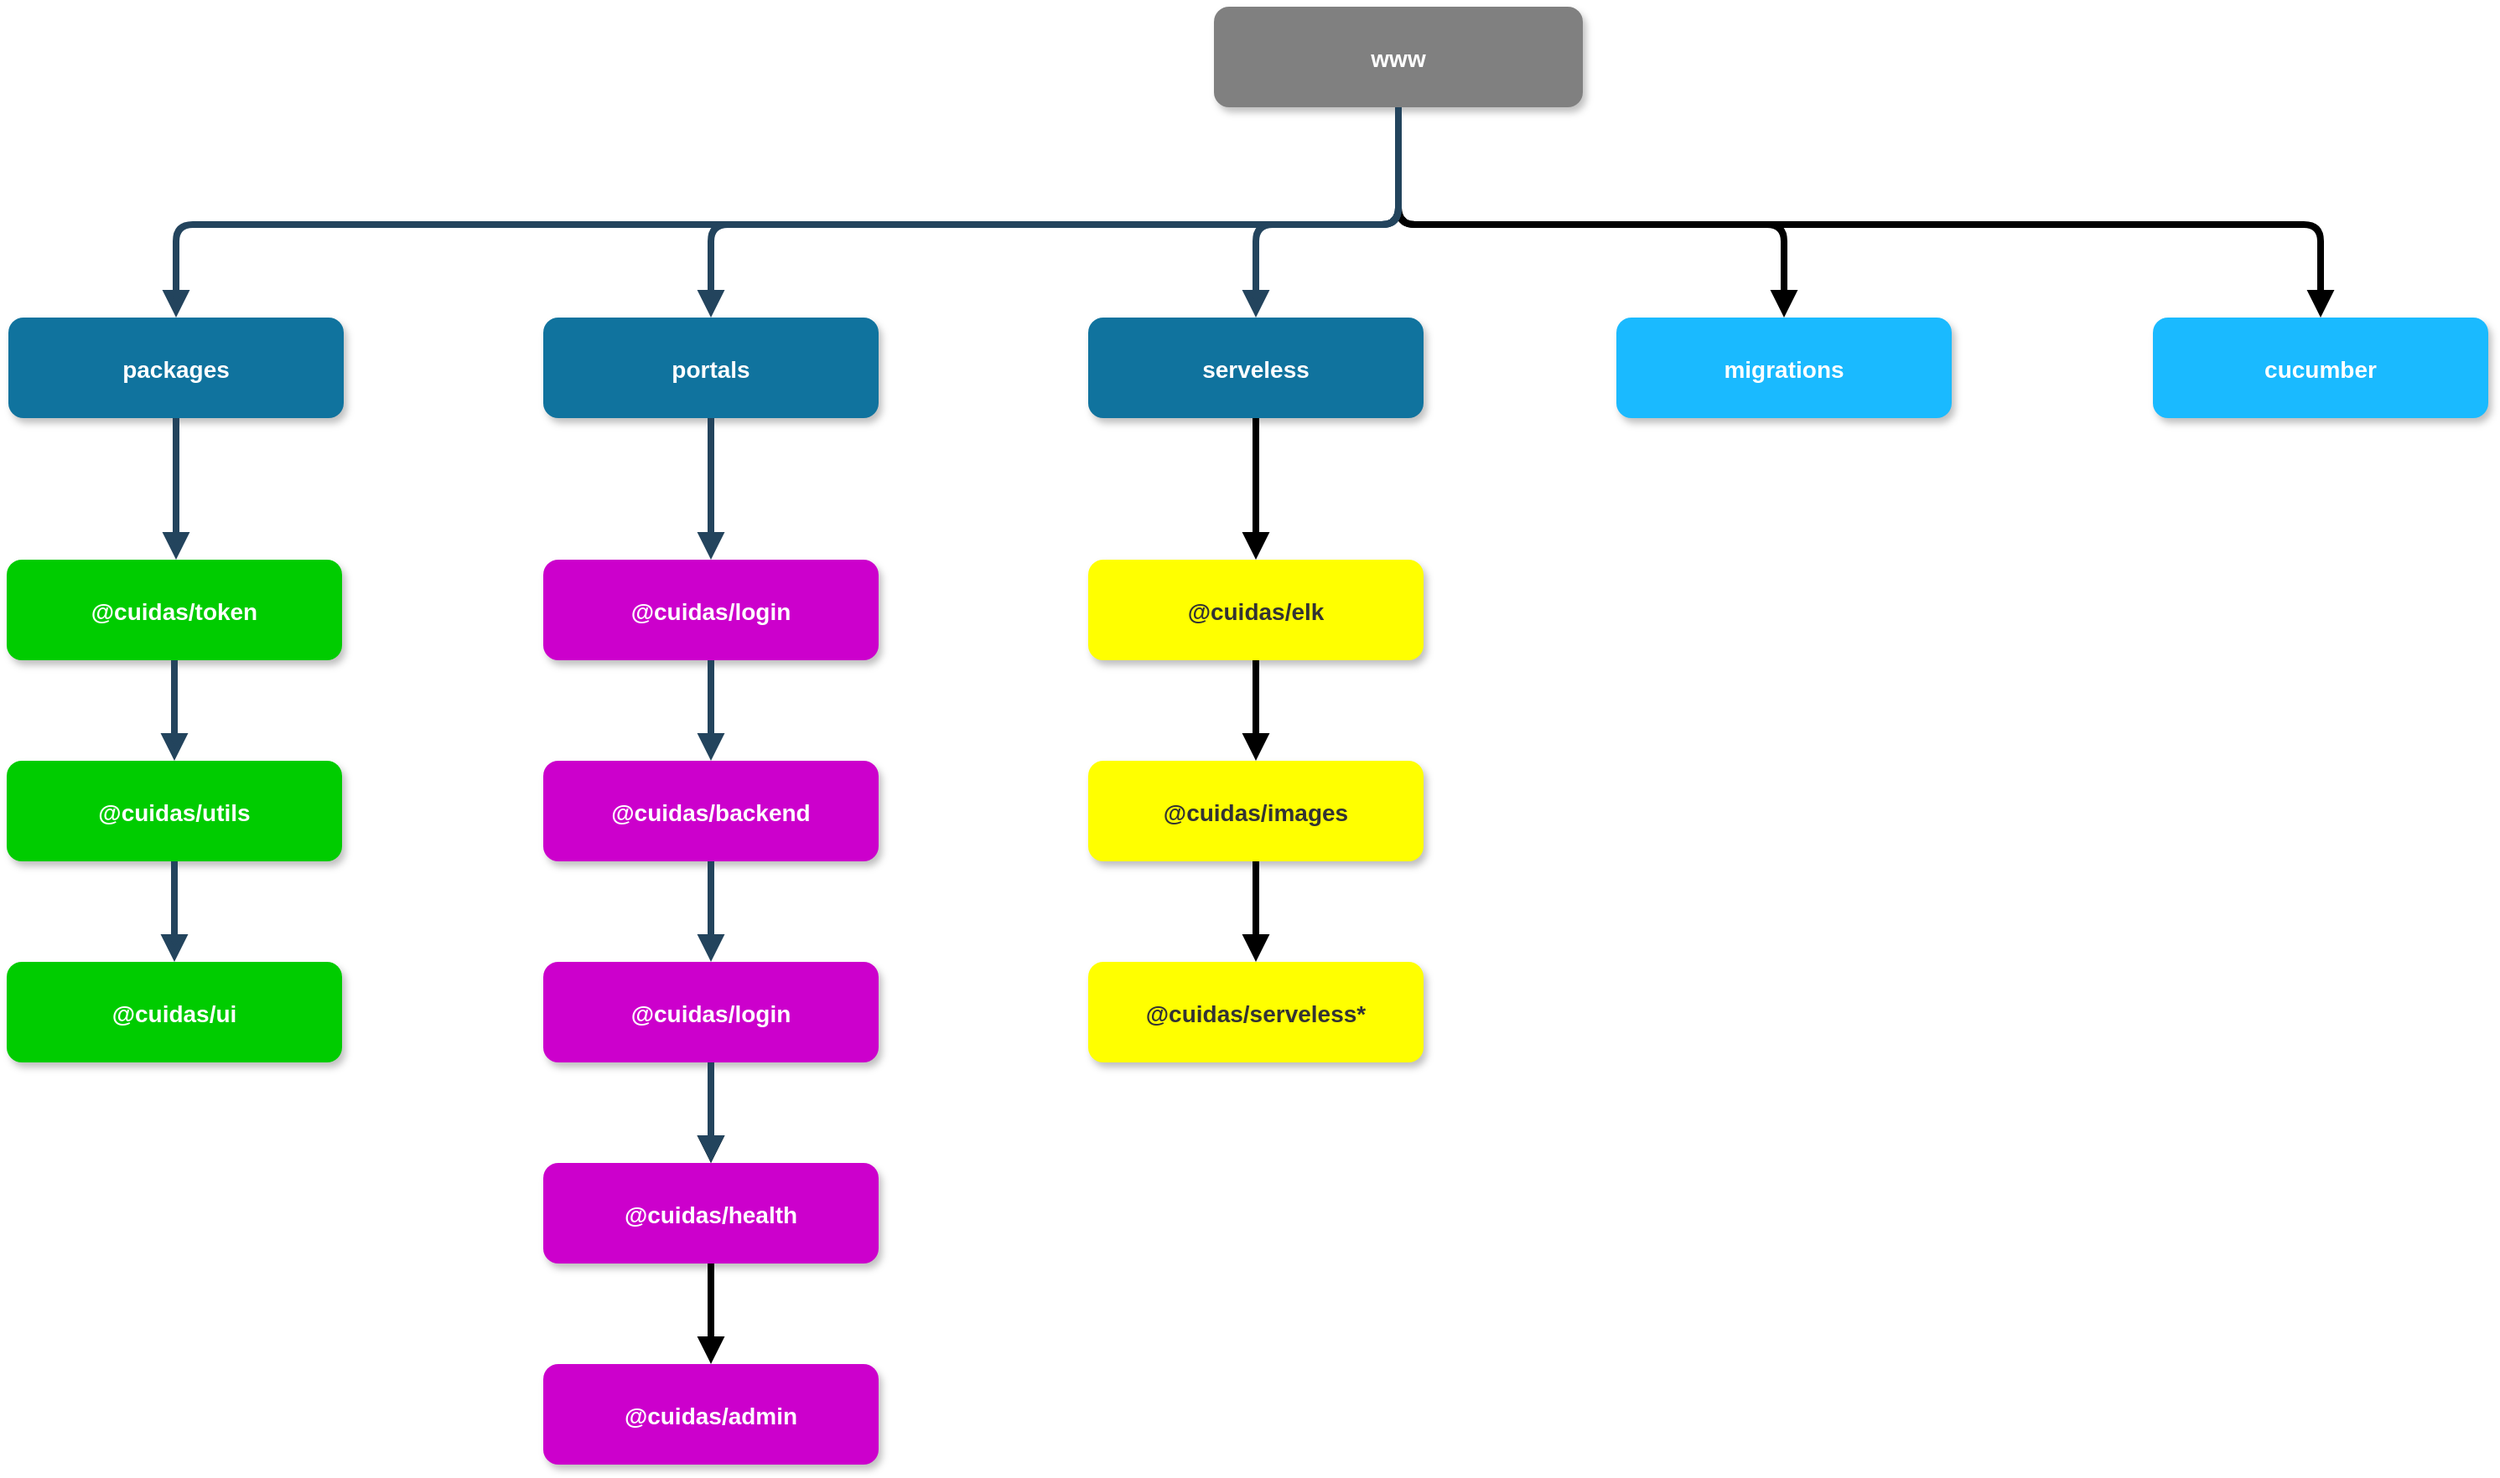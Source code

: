 <mxfile version="13.5.3" type="github">
  <diagram id="KpP8mI3KYlcg8rWPd6O1" name="Page-1">
    <mxGraphModel dx="2893" dy="1433" grid="1" gridSize="10" guides="1" tooltips="1" connect="1" arrows="1" fold="1" page="1" pageScale="1" pageWidth="827" pageHeight="1169" math="0" shadow="0">
      <root>
        <mxCell id="0" />
        <mxCell id="1" parent="0" />
        <mxCell id="Ilyd0dchuFatfelIPhiD-1" style="edgeStyle=orthogonalEdgeStyle;rounded=1;orthogonalLoop=1;jettySize=auto;html=1;entryX=0.5;entryY=0;entryDx=0;entryDy=0;endArrow=block;endFill=1;strokeWidth=4;fontColor=#333333;" edge="1" parent="1" source="Ilyd0dchuFatfelIPhiD-3" target="Ilyd0dchuFatfelIPhiD-34">
          <mxGeometry relative="1" as="geometry">
            <Array as="points">
              <mxPoint x="910" y="400" />
              <mxPoint x="1140" y="400" />
            </Array>
          </mxGeometry>
        </mxCell>
        <mxCell id="Ilyd0dchuFatfelIPhiD-2" style="edgeStyle=orthogonalEdgeStyle;rounded=1;orthogonalLoop=1;jettySize=auto;html=1;entryX=0.5;entryY=0;entryDx=0;entryDy=0;endArrow=block;endFill=1;strokeWidth=4;fontColor=#333333;" edge="1" parent="1" source="Ilyd0dchuFatfelIPhiD-3" target="Ilyd0dchuFatfelIPhiD-35">
          <mxGeometry relative="1" as="geometry">
            <Array as="points">
              <mxPoint x="910" y="400" />
              <mxPoint x="1460" y="400" />
            </Array>
          </mxGeometry>
        </mxCell>
        <mxCell id="Ilyd0dchuFatfelIPhiD-3" value="www" style="rounded=1;strokeColor=none;shadow=1;gradientColor=none;fontStyle=1;fontColor=#FFFFFF;fontSize=14;fillColor=#808080;" vertex="1" parent="1">
          <mxGeometry x="800" y="270" width="220" height="60" as="geometry" />
        </mxCell>
        <mxCell id="Ilyd0dchuFatfelIPhiD-4" value="packages" style="rounded=1;fillColor=#10739E;strokeColor=none;shadow=1;gradientColor=none;fontStyle=1;fontColor=#FFFFFF;fontSize=14;" vertex="1" parent="1">
          <mxGeometry x="81" y="455.5" width="200" height="60" as="geometry" />
        </mxCell>
        <mxCell id="Ilyd0dchuFatfelIPhiD-5" value="portals" style="rounded=1;fillColor=#10739E;strokeColor=none;shadow=1;gradientColor=none;fontStyle=1;fontColor=#FFFFFF;fontSize=14;" vertex="1" parent="1">
          <mxGeometry x="400" y="455.5" width="200" height="60" as="geometry" />
        </mxCell>
        <mxCell id="Ilyd0dchuFatfelIPhiD-6" value="@cuidas/token" style="rounded=1;strokeColor=none;shadow=1;gradientColor=none;fontStyle=1;fontColor=#FFFFFF;fontSize=14;fillColor=#00CC00;" vertex="1" parent="1">
          <mxGeometry x="80" y="600" width="200" height="60" as="geometry" />
        </mxCell>
        <mxCell id="Ilyd0dchuFatfelIPhiD-7" value="@cuidas/utils" style="rounded=1;strokeColor=none;shadow=1;gradientColor=none;fontStyle=1;fontColor=#FFFFFF;fontSize=14;fillColor=#00CC00;" vertex="1" parent="1">
          <mxGeometry x="80" y="720" width="200" height="60" as="geometry" />
        </mxCell>
        <mxCell id="Ilyd0dchuFatfelIPhiD-8" value="@cuidas/ui" style="rounded=1;strokeColor=none;shadow=1;gradientColor=none;fontStyle=1;fontColor=#FFFFFF;fontSize=14;fillColor=#00CC00;" vertex="1" parent="1">
          <mxGeometry x="80" y="840" width="200" height="60" as="geometry" />
        </mxCell>
        <mxCell id="Ilyd0dchuFatfelIPhiD-9" value="@cuidas/login" style="rounded=1;strokeColor=none;shadow=1;gradientColor=none;fontStyle=1;fontColor=#FFFFFF;fontSize=14;fillColor=#CC00CC;" vertex="1" parent="1">
          <mxGeometry x="400" y="600" width="200" height="60" as="geometry" />
        </mxCell>
        <mxCell id="Ilyd0dchuFatfelIPhiD-10" value="@cuidas/backend" style="rounded=1;strokeColor=none;shadow=1;gradientColor=none;fontStyle=1;fontColor=#FFFFFF;fontSize=14;fillColor=#CC00CC;" vertex="1" parent="1">
          <mxGeometry x="400" y="720" width="200" height="60" as="geometry" />
        </mxCell>
        <mxCell id="Ilyd0dchuFatfelIPhiD-11" value="" style="edgeStyle=orthogonalEdgeStyle;rounded=1;orthogonalLoop=1;jettySize=auto;html=1;endArrow=block;endFill=1;strokeWidth=4;" edge="1" parent="1" source="Ilyd0dchuFatfelIPhiD-12" target="Ilyd0dchuFatfelIPhiD-14">
          <mxGeometry relative="1" as="geometry" />
        </mxCell>
        <mxCell id="Ilyd0dchuFatfelIPhiD-12" value="@cuidas/login" style="rounded=1;strokeColor=none;shadow=1;gradientColor=none;fontStyle=1;fontColor=#FFFFFF;fontSize=14;fillColor=#CC00CC;" vertex="1" parent="1">
          <mxGeometry x="400" y="840" width="200" height="60" as="geometry" />
        </mxCell>
        <mxCell id="Ilyd0dchuFatfelIPhiD-13" value="" style="edgeStyle=orthogonalEdgeStyle;rounded=1;orthogonalLoop=1;jettySize=auto;html=1;endArrow=block;endFill=1;strokeWidth=4;" edge="1" parent="1" source="Ilyd0dchuFatfelIPhiD-14" target="Ilyd0dchuFatfelIPhiD-15">
          <mxGeometry relative="1" as="geometry" />
        </mxCell>
        <mxCell id="Ilyd0dchuFatfelIPhiD-14" value="@cuidas/health" style="rounded=1;strokeColor=none;shadow=1;gradientColor=none;fontStyle=1;fontColor=#FFFFFF;fontSize=14;fillColor=#CC00CC;" vertex="1" parent="1">
          <mxGeometry x="400" y="960" width="200" height="60" as="geometry" />
        </mxCell>
        <mxCell id="Ilyd0dchuFatfelIPhiD-15" value="@cuidas/admin" style="rounded=1;strokeColor=none;shadow=1;gradientColor=none;fontStyle=1;fontColor=#FFFFFF;fontSize=14;fillColor=#CC00CC;" vertex="1" parent="1">
          <mxGeometry x="400" y="1080" width="200" height="60" as="geometry" />
        </mxCell>
        <mxCell id="Ilyd0dchuFatfelIPhiD-16" value="" style="edgeStyle=elbowEdgeStyle;elbow=vertical;strokeWidth=4;endArrow=block;endFill=1;fontStyle=1;strokeColor=#23445D;" edge="1" parent="1" source="Ilyd0dchuFatfelIPhiD-3" target="Ilyd0dchuFatfelIPhiD-4">
          <mxGeometry x="-298" y="165.5" width="100" height="100" as="geometry">
            <mxPoint x="-298" y="265.5" as="sourcePoint" />
            <mxPoint x="-198" y="165.5" as="targetPoint" />
            <Array as="points">
              <mxPoint x="480" y="400" />
            </Array>
          </mxGeometry>
        </mxCell>
        <mxCell id="Ilyd0dchuFatfelIPhiD-17" value="" style="edgeStyle=elbowEdgeStyle;elbow=vertical;strokeWidth=4;endArrow=block;endFill=1;fontStyle=1;strokeColor=#23445D;" edge="1" parent="1" source="Ilyd0dchuFatfelIPhiD-3" target="Ilyd0dchuFatfelIPhiD-5">
          <mxGeometry x="-298" y="165.5" width="100" height="100" as="geometry">
            <mxPoint x="-298" y="265.5" as="sourcePoint" />
            <mxPoint x="-198" y="165.5" as="targetPoint" />
            <Array as="points">
              <mxPoint x="610" y="400" />
            </Array>
          </mxGeometry>
        </mxCell>
        <mxCell id="Ilyd0dchuFatfelIPhiD-18" value="" style="edgeStyle=elbowEdgeStyle;elbow=vertical;strokeWidth=4;endArrow=block;endFill=1;fontStyle=1;strokeColor=#23445D;exitX=0.5;exitY=1;exitDx=0;exitDy=0;" edge="1" parent="1" source="Ilyd0dchuFatfelIPhiD-5">
          <mxGeometry x="-450" y="165.5" width="100" height="100" as="geometry">
            <mxPoint x="-450" y="265.5" as="sourcePoint" />
            <mxPoint x="500" y="600" as="targetPoint" />
            <Array as="points">
              <mxPoint x="500" y="555.5" />
            </Array>
          </mxGeometry>
        </mxCell>
        <mxCell id="Ilyd0dchuFatfelIPhiD-19" value="" style="edgeStyle=elbowEdgeStyle;elbow=vertical;strokeWidth=4;endArrow=block;endFill=1;fontStyle=1;strokeColor=#23445D;" edge="1" parent="1" source="Ilyd0dchuFatfelIPhiD-6" target="Ilyd0dchuFatfelIPhiD-7">
          <mxGeometry x="-410" y="150" width="100" height="100" as="geometry">
            <mxPoint x="-410" y="250" as="sourcePoint" />
            <mxPoint x="-310" y="150" as="targetPoint" />
          </mxGeometry>
        </mxCell>
        <mxCell id="Ilyd0dchuFatfelIPhiD-20" value="" style="edgeStyle=elbowEdgeStyle;elbow=vertical;strokeWidth=4;endArrow=block;endFill=1;fontStyle=1;strokeColor=#23445D;" edge="1" parent="1" source="Ilyd0dchuFatfelIPhiD-7" target="Ilyd0dchuFatfelIPhiD-8">
          <mxGeometry x="-410" y="190" width="100" height="100" as="geometry">
            <mxPoint x="-410" y="290" as="sourcePoint" />
            <mxPoint x="-310" y="190" as="targetPoint" />
          </mxGeometry>
        </mxCell>
        <mxCell id="Ilyd0dchuFatfelIPhiD-21" value="" style="edgeStyle=elbowEdgeStyle;elbow=vertical;strokeWidth=4;endArrow=block;endFill=1;fontStyle=1;strokeColor=#23445D;" edge="1" parent="1" source="Ilyd0dchuFatfelIPhiD-9" target="Ilyd0dchuFatfelIPhiD-10">
          <mxGeometry x="-370" y="150" width="100" height="100" as="geometry">
            <mxPoint x="-370" y="250" as="sourcePoint" />
            <mxPoint x="-270" y="150" as="targetPoint" />
          </mxGeometry>
        </mxCell>
        <mxCell id="Ilyd0dchuFatfelIPhiD-22" value="" style="edgeStyle=elbowEdgeStyle;elbow=vertical;strokeWidth=4;endArrow=block;endFill=1;fontStyle=1;strokeColor=#23445D;" edge="1" parent="1" source="Ilyd0dchuFatfelIPhiD-10" target="Ilyd0dchuFatfelIPhiD-12">
          <mxGeometry x="-370" y="190" width="100" height="100" as="geometry">
            <mxPoint x="-370" y="290" as="sourcePoint" />
            <mxPoint x="-270" y="190" as="targetPoint" />
          </mxGeometry>
        </mxCell>
        <mxCell id="Ilyd0dchuFatfelIPhiD-23" value="" style="edgeStyle=elbowEdgeStyle;elbow=vertical;strokeWidth=4;endArrow=block;endFill=1;fontStyle=1;strokeColor=#23445D;" edge="1" parent="1" source="Ilyd0dchuFatfelIPhiD-12" target="Ilyd0dchuFatfelIPhiD-14">
          <mxGeometry x="-370" y="230" width="100" height="100" as="geometry">
            <mxPoint x="-370" y="330" as="sourcePoint" />
            <mxPoint x="-270" y="230" as="targetPoint" />
          </mxGeometry>
        </mxCell>
        <mxCell id="Ilyd0dchuFatfelIPhiD-24" value="" style="edgeStyle=elbowEdgeStyle;elbow=vertical;strokeWidth=4;endArrow=block;endFill=1;fontStyle=1;strokeColor=#23445D;" edge="1" parent="1" source="Ilyd0dchuFatfelIPhiD-14">
          <mxGeometry x="-370" y="240" width="100" height="100" as="geometry">
            <mxPoint x="-370" y="340" as="sourcePoint" />
            <mxPoint x="500" y="1020" as="targetPoint" />
          </mxGeometry>
        </mxCell>
        <mxCell id="Ilyd0dchuFatfelIPhiD-25" value="" style="edgeStyle=elbowEdgeStyle;elbow=vertical;strokeWidth=4;endArrow=block;endFill=1;fontStyle=1;strokeColor=#23445D;exitX=0.5;exitY=1;exitDx=0;exitDy=0;" edge="1" parent="1" source="Ilyd0dchuFatfelIPhiD-4">
          <mxGeometry x="-439" y="165.5" width="100" height="100" as="geometry">
            <mxPoint x="-439" y="265.5" as="sourcePoint" />
            <mxPoint x="181" y="600" as="targetPoint" />
            <Array as="points">
              <mxPoint x="191" y="555.5" />
            </Array>
          </mxGeometry>
        </mxCell>
        <mxCell id="Ilyd0dchuFatfelIPhiD-26" value="" style="edgeStyle=orthogonalEdgeStyle;rounded=1;orthogonalLoop=1;jettySize=auto;html=1;strokeWidth=4;endArrow=block;endFill=1;" edge="1" parent="1" source="Ilyd0dchuFatfelIPhiD-27">
          <mxGeometry relative="1" as="geometry">
            <mxPoint x="825" y="600" as="targetPoint" />
          </mxGeometry>
        </mxCell>
        <mxCell id="Ilyd0dchuFatfelIPhiD-27" value="serveless" style="rounded=1;fillColor=#10739E;strokeColor=none;shadow=1;gradientColor=none;fontStyle=1;fontColor=#FFFFFF;fontSize=14;" vertex="1" parent="1">
          <mxGeometry x="725" y="455.5" width="200" height="60" as="geometry" />
        </mxCell>
        <mxCell id="Ilyd0dchuFatfelIPhiD-28" value="" style="edgeStyle=elbowEdgeStyle;elbow=vertical;strokeWidth=4;endArrow=block;endFill=1;fontStyle=1;strokeColor=#23445D;exitX=0.5;exitY=1;exitDx=0;exitDy=0;" edge="1" parent="1" source="Ilyd0dchuFatfelIPhiD-3" target="Ilyd0dchuFatfelIPhiD-27">
          <mxGeometry x="-125" y="165.5" width="100" height="100" as="geometry">
            <mxPoint x="580" y="340" as="sourcePoint" />
            <mxPoint x="-25" y="165.5" as="targetPoint" />
            <Array as="points">
              <mxPoint x="825" y="400" />
            </Array>
          </mxGeometry>
        </mxCell>
        <mxCell id="Ilyd0dchuFatfelIPhiD-29" value="" style="edgeStyle=orthogonalEdgeStyle;rounded=0;orthogonalLoop=1;jettySize=auto;html=1;strokeWidth=4;endArrow=block;endFill=1;" edge="1" parent="1" source="Ilyd0dchuFatfelIPhiD-30" target="Ilyd0dchuFatfelIPhiD-32">
          <mxGeometry relative="1" as="geometry" />
        </mxCell>
        <mxCell id="Ilyd0dchuFatfelIPhiD-30" value="@cuidas/elk" style="rounded=1;strokeColor=none;shadow=1;gradientColor=none;fontStyle=1;fontSize=14;fillColor=#FFFF00;fontColor=#333333;" vertex="1" parent="1">
          <mxGeometry x="725" y="600" width="200" height="60" as="geometry" />
        </mxCell>
        <mxCell id="Ilyd0dchuFatfelIPhiD-31" value="" style="edgeStyle=orthogonalEdgeStyle;rounded=0;orthogonalLoop=1;jettySize=auto;html=1;strokeWidth=4;endArrow=block;endFill=1;" edge="1" parent="1" source="Ilyd0dchuFatfelIPhiD-32" target="Ilyd0dchuFatfelIPhiD-33">
          <mxGeometry relative="1" as="geometry" />
        </mxCell>
        <mxCell id="Ilyd0dchuFatfelIPhiD-32" value="@cuidas/images" style="rounded=1;strokeColor=none;shadow=1;gradientColor=none;fontStyle=1;fontSize=14;fillColor=#FFFF00;fontColor=#333333;" vertex="1" parent="1">
          <mxGeometry x="725" y="720" width="200" height="60" as="geometry" />
        </mxCell>
        <mxCell id="Ilyd0dchuFatfelIPhiD-33" value="@cuidas/serveless*" style="rounded=1;strokeColor=none;shadow=1;gradientColor=none;fontStyle=1;fontSize=14;fillColor=#FFFF00;fontColor=#333333;" vertex="1" parent="1">
          <mxGeometry x="725" y="840" width="200" height="60" as="geometry" />
        </mxCell>
        <mxCell id="Ilyd0dchuFatfelIPhiD-34" value="migrations" style="rounded=1;strokeColor=none;shadow=1;gradientColor=none;fontStyle=1;fontColor=#FFFFFF;fontSize=14;fillColor=#1ABAFF;" vertex="1" parent="1">
          <mxGeometry x="1040" y="455.5" width="200" height="60" as="geometry" />
        </mxCell>
        <mxCell id="Ilyd0dchuFatfelIPhiD-35" value="cucumber" style="rounded=1;strokeColor=none;shadow=1;gradientColor=none;fontStyle=1;fontColor=#FFFFFF;fontSize=14;fillColor=#1ABAFF;" vertex="1" parent="1">
          <mxGeometry x="1360" y="455.5" width="200" height="60" as="geometry" />
        </mxCell>
      </root>
    </mxGraphModel>
  </diagram>
</mxfile>
